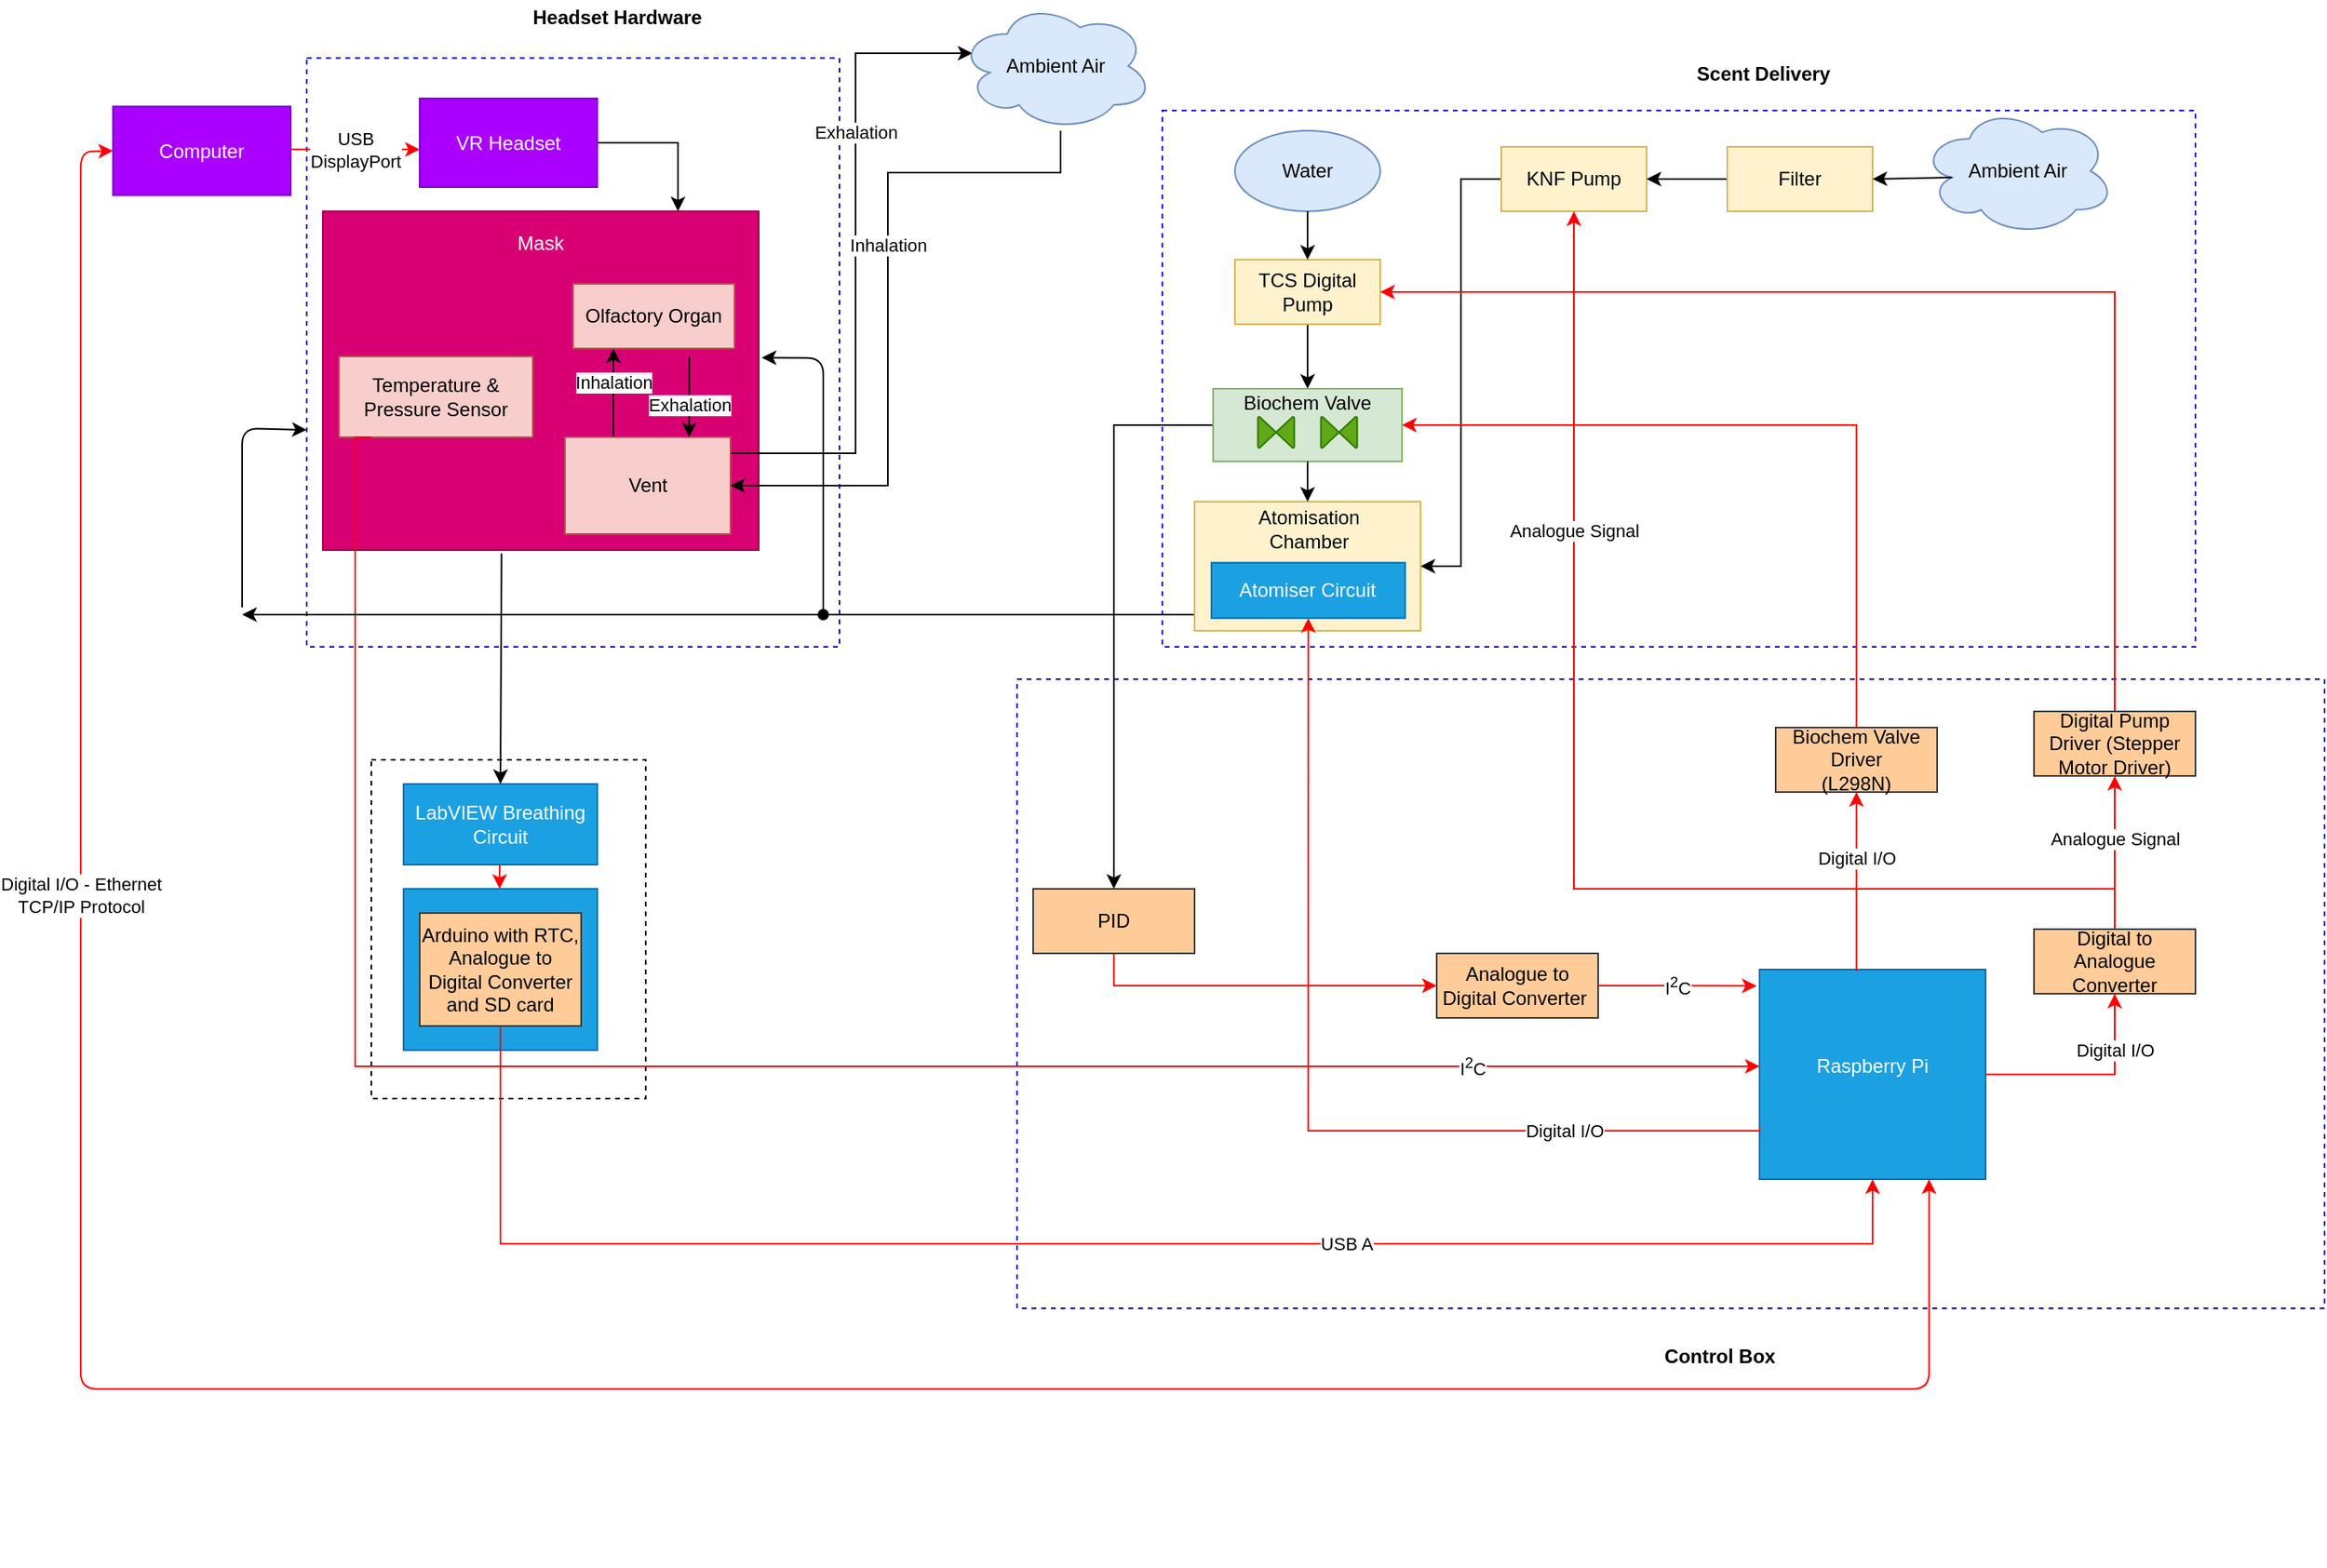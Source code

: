 <mxfile version="13.0.1" type="device"><diagram id="UDE54Ki5REJm1dj2dCYk" name="Page-1"><mxGraphModel dx="1117" dy="554" grid="1" gridSize="10" guides="1" tooltips="1" connect="1" arrows="1" fold="1" page="1" pageScale="1" pageWidth="1654" pageHeight="1169" math="0" shadow="0"><root><mxCell id="0"/><mxCell id="1" parent="0"/><mxCell id="29WfIXSyn25FQRZY68RS-28" value="" style="rounded=0;whiteSpace=wrap;html=1;dashed=1;fillColor=none;strokeColor=#0000CC;" vertex="1" parent="1"><mxGeometry x="820" y="77.5" width="640" height="332.5" as="geometry"/></mxCell><mxCell id="KsjUvWZrZ6NFEE4TNXLc-52" value="" style="rounded=0;whiteSpace=wrap;html=1;dashed=1;fillColor=none;strokeColor=#0000CC;" parent="1" vertex="1"><mxGeometry x="730" y="430" width="810" height="390" as="geometry"/></mxCell><mxCell id="KsjUvWZrZ6NFEE4TNXLc-16" value="" style="rounded=0;whiteSpace=wrap;html=1;dashed=1;fillColor=none;strokeColor=#0000CC;" parent="1" vertex="1"><mxGeometry x="290" y="45" width="330" height="365" as="geometry"/></mxCell><mxCell id="5q2PD9EDrP_lLmSWRqvr-12" value="" style="rounded=0;whiteSpace=wrap;html=1;dashed=1;fillColor=none;" parent="1" vertex="1"><mxGeometry x="330" y="480" width="170" height="210" as="geometry"/></mxCell><mxCell id="29WfIXSyn25FQRZY68RS-10" value="" style="edgeStyle=orthogonalEdgeStyle;rounded=0;orthogonalLoop=1;jettySize=auto;html=1;entryX=1;entryY=0.5;entryDx=0;entryDy=0;" edge="1" parent="1" source="lvZ3yqOvPhswtfRdHpcg-1" target="lvZ3yqOvPhswtfRdHpcg-16"><mxGeometry relative="1" as="geometry"><Array as="points"/></mxGeometry></mxCell><mxCell id="lvZ3yqOvPhswtfRdHpcg-1" value="KNF Pump" style="rounded=0;whiteSpace=wrap;html=1;fillColor=#fff2cc;strokeColor=#d6b656;" parent="1" vertex="1"><mxGeometry x="1030" y="100" width="90" height="40" as="geometry"/></mxCell><mxCell id="29WfIXSyn25FQRZY68RS-25" value="" style="edgeStyle=orthogonalEdgeStyle;rounded=0;orthogonalLoop=1;jettySize=auto;html=1;strokeColor=#000000;" edge="1" parent="1" source="lvZ3yqOvPhswtfRdHpcg-3" target="lvZ3yqOvPhswtfRdHpcg-1"><mxGeometry relative="1" as="geometry"/></mxCell><mxCell id="lvZ3yqOvPhswtfRdHpcg-3" value="Filter" style="rounded=0;whiteSpace=wrap;html=1;fillColor=#fff2cc;strokeColor=#d6b656;" parent="1" vertex="1"><mxGeometry x="1170" y="100" width="90" height="40" as="geometry"/></mxCell><mxCell id="lvZ3yqOvPhswtfRdHpcg-9" value="Ambient Air" style="ellipse;shape=cloud;whiteSpace=wrap;html=1;fillColor=#dae8fc;strokeColor=#6c8ebf;" parent="1" vertex="1"><mxGeometry x="1290" y="75" width="120" height="80" as="geometry"/></mxCell><mxCell id="lvZ3yqOvPhswtfRdHpcg-24" value="Water" style="ellipse;whiteSpace=wrap;html=1;fillColor=#dae8fc;strokeColor=#6c8ebf;" parent="1" vertex="1"><mxGeometry x="865" y="90" width="90" height="50" as="geometry"/></mxCell><mxCell id="5q2PD9EDrP_lLmSWRqvr-20" value="" style="edgeStyle=orthogonalEdgeStyle;rounded=0;orthogonalLoop=1;jettySize=auto;html=1;" parent="1" source="lvZ3yqOvPhswtfRdHpcg-25" edge="1"><mxGeometry relative="1" as="geometry"><mxPoint x="910" y="250" as="targetPoint"/></mxGeometry></mxCell><mxCell id="lvZ3yqOvPhswtfRdHpcg-25" value="TCS Digital Pump" style="rounded=0;whiteSpace=wrap;html=1;fillColor=#fff2cc;strokeColor=#d6b656;" parent="1" vertex="1"><mxGeometry x="865.0" y="170" width="90" height="40" as="geometry"/></mxCell><mxCell id="lvZ3yqOvPhswtfRdHpcg-37" value="" style="rounded=0;whiteSpace=wrap;html=1;fillColor=#d80073;strokeColor=#A50040;fontColor=#ffffff;" parent="1" vertex="1"><mxGeometry x="300" y="140" width="270" height="210" as="geometry"/></mxCell><mxCell id="Wac7LlyxXnNeXUjNrTSV-12" value="Inhalation" style="edgeStyle=orthogonalEdgeStyle;rounded=0;orthogonalLoop=1;jettySize=auto;html=1;" parent="1" source="Wac7LlyxXnNeXUjNrTSV-2" target="KsjUvWZrZ6NFEE4TNXLc-12" edge="1"><mxGeometry x="0.6" y="-10" relative="1" as="geometry"><Array as="points"><mxPoint x="480" y="240"/><mxPoint x="480" y="240"/></Array><mxPoint x="-10" y="10" as="offset"/></mxGeometry></mxCell><mxCell id="KsjUvWZrZ6NFEE4TNXLc-12" value="Olfactory Organ" style="rounded=0;whiteSpace=wrap;html=1;fillColor=#f8cecc;strokeColor=#b85450;" parent="1" vertex="1"><mxGeometry x="455" y="185" width="100" height="40" as="geometry"/></mxCell><mxCell id="lvZ3yqOvPhswtfRdHpcg-40" value="Temperature &amp;amp; Pressure Sensor" style="rounded=0;whiteSpace=wrap;html=1;fillColor=#f8cecc;strokeColor=#b85450;" parent="1" vertex="1"><mxGeometry x="310" y="230" width="120" height="50" as="geometry"/></mxCell><mxCell id="lvZ3yqOvPhswtfRdHpcg-63" value="" style="group" parent="1" vertex="1" connectable="0"><mxGeometry x="1190" y="610" width="205" height="370" as="geometry"/></mxCell><mxCell id="lvZ3yqOvPhswtfRdHpcg-57" value="" style="rounded=0;whiteSpace=wrap;html=1;fillColor=#1ba1e2;strokeColor=#006EAF;fontColor=#ffffff;" parent="lvZ3yqOvPhswtfRdHpcg-63" vertex="1"><mxGeometry width="140" height="130" as="geometry"/></mxCell><mxCell id="lvZ3yqOvPhswtfRdHpcg-60" value="&lt;font color=&quot;#ffffff&quot;&gt;Raspberry Pi&lt;/font&gt;" style="text;html=1;strokeColor=none;fillColor=none;align=center;verticalAlign=middle;whiteSpace=wrap;rounded=0;fontColor=#000000;" parent="lvZ3yqOvPhswtfRdHpcg-63" vertex="1"><mxGeometry x="20" y="50" width="100" height="20" as="geometry"/></mxCell><mxCell id="5q2PD9EDrP_lLmSWRqvr-75" value="Analogue to Digital Converter&amp;nbsp;" style="rounded=0;whiteSpace=wrap;html=1;fillColor=#ffcc99;strokeColor=#36393d;" parent="lvZ3yqOvPhswtfRdHpcg-63" vertex="1"><mxGeometry x="-200" y="-10" width="100" height="40" as="geometry"/></mxCell><mxCell id="5q2PD9EDrP_lLmSWRqvr-83" value="I&lt;sup&gt;2&lt;/sup&gt;C" style="edgeStyle=orthogonalEdgeStyle;rounded=0;orthogonalLoop=1;jettySize=auto;html=1;strokeColor=#FF0000;entryX=-0.013;entryY=0.078;entryDx=0;entryDy=0;entryPerimeter=0;exitX=1;exitY=0.5;exitDx=0;exitDy=0;" parent="lvZ3yqOvPhswtfRdHpcg-63" source="5q2PD9EDrP_lLmSWRqvr-75" target="lvZ3yqOvPhswtfRdHpcg-57" edge="1"><mxGeometry relative="1" as="geometry"><mxPoint x="-130" y="10" as="targetPoint"/><Array as="points"><mxPoint x="-90" y="10"/><mxPoint x="-90" y="10"/></Array><mxPoint as="offset"/></mxGeometry></mxCell><mxCell id="5q2PD9EDrP_lLmSWRqvr-6" value="Breathing Circuit" style="text;html=1;strokeColor=none;fillColor=none;align=center;verticalAlign=middle;whiteSpace=wrap;rounded=0;fontColor=#FFFFFF;" parent="1" vertex="1"><mxGeometry x="350" y="580" width="110" height="20" as="geometry"/></mxCell><mxCell id="uaSbSQkmHxQ9lY7O9T3P-45" value="Text" style="text;html=1;align=center;verticalAlign=middle;resizable=0;points=[];autosize=1;fontColor=#FFFFFF;" parent="1" vertex="1"><mxGeometry x="654" y="734" width="40" height="20" as="geometry"/></mxCell><mxCell id="5q2PD9EDrP_lLmSWRqvr-8" value="" style="edgeStyle=orthogonalEdgeStyle;rounded=0;orthogonalLoop=1;jettySize=auto;html=1;strokeColor=#FF0000;" parent="1" edge="1"><mxGeometry relative="1" as="geometry"><mxPoint x="409.5" y="530" as="sourcePoint"/><mxPoint x="409.5" y="560" as="targetPoint"/></mxGeometry></mxCell><mxCell id="5q2PD9EDrP_lLmSWRqvr-5" value="LabVIEW Breathing Circuit" style="rounded=0;whiteSpace=wrap;html=1;fillColor=#1ba1e2;strokeColor=#006EAF;fontColor=#ffffff;" parent="1" vertex="1"><mxGeometry x="350" y="495" width="120" height="50" as="geometry"/></mxCell><mxCell id="5q2PD9EDrP_lLmSWRqvr-9" value="" style="rounded=0;whiteSpace=wrap;html=1;fillColor=#1ba1e2;strokeColor=#006EAF;fontColor=#ffffff;" parent="1" vertex="1"><mxGeometry x="350" y="560" width="120" height="100" as="geometry"/></mxCell><mxCell id="5q2PD9EDrP_lLmSWRqvr-49" value="USB A" style="edgeStyle=orthogonalEdgeStyle;rounded=0;orthogonalLoop=1;jettySize=auto;html=1;entryX=0.5;entryY=1;entryDx=0;entryDy=0;strokeColor=#FF0000;" parent="1" source="5q2PD9EDrP_lLmSWRqvr-1" target="lvZ3yqOvPhswtfRdHpcg-57" edge="1"><mxGeometry x="0.286" relative="1" as="geometry"><mxPoint x="540" y="690" as="targetPoint"/><Array as="points"><mxPoint x="410" y="780"/><mxPoint x="1260" y="780"/></Array><mxPoint as="offset"/></mxGeometry></mxCell><mxCell id="5q2PD9EDrP_lLmSWRqvr-1" value="Arduino with RTC, Analogue to Digital Converter and SD card" style="rounded=0;whiteSpace=wrap;html=1;fillColor=#ffcc99;strokeColor=#36393d;" parent="1" vertex="1"><mxGeometry x="360" y="575" width="100" height="70" as="geometry"/></mxCell><mxCell id="29WfIXSyn25FQRZY68RS-12" value="" style="edgeStyle=orthogonalEdgeStyle;rounded=0;orthogonalLoop=1;jettySize=auto;html=1;entryX=1;entryY=0.5;entryDx=0;entryDy=0;strokeColor=#FF0000;" edge="1" parent="1" source="5q2PD9EDrP_lLmSWRqvr-14" target="lvZ3yqOvPhswtfRdHpcg-48"><mxGeometry relative="1" as="geometry"><mxPoint x="1130" y="280" as="targetPoint"/><Array as="points"><mxPoint x="1250" y="273"/></Array></mxGeometry></mxCell><mxCell id="5q2PD9EDrP_lLmSWRqvr-14" value="Biochem Valve Driver &lt;br&gt;(L298N)" style="rounded=0;whiteSpace=wrap;html=1;fillColor=#ffcc99;strokeColor=#36393d;" parent="1" vertex="1"><mxGeometry x="1200" y="460" width="100" height="40" as="geometry"/></mxCell><mxCell id="5q2PD9EDrP_lLmSWRqvr-64" style="edgeStyle=orthogonalEdgeStyle;rounded=0;orthogonalLoop=1;jettySize=auto;html=1;exitX=0.5;exitY=0;exitDx=0;exitDy=0;strokeColor=#FF0000;entryX=1;entryY=0.5;entryDx=0;entryDy=0;" parent="1" source="5q2PD9EDrP_lLmSWRqvr-32" target="lvZ3yqOvPhswtfRdHpcg-25" edge="1"><mxGeometry relative="1" as="geometry"><mxPoint x="1010" y="306" as="targetPoint"/><Array as="points"><mxPoint x="1410" y="190"/></Array></mxGeometry></mxCell><mxCell id="5q2PD9EDrP_lLmSWRqvr-32" value="Digital Pump Driver (Stepper Motor Driver)" style="rounded=0;whiteSpace=wrap;html=1;fillColor=#ffcc99;strokeColor=#36393d;" parent="1" vertex="1"><mxGeometry x="1360" y="450" width="100" height="40" as="geometry"/></mxCell><mxCell id="5q2PD9EDrP_lLmSWRqvr-40" value="I&lt;sup&gt;2&lt;/sup&gt;C&lt;sup&gt;&lt;br&gt;&lt;/sup&gt;" style="edgeStyle=orthogonalEdgeStyle;rounded=0;orthogonalLoop=1;jettySize=auto;html=1;strokeColor=#FF0000;" parent="1" target="lvZ3yqOvPhswtfRdHpcg-57" edge="1"><mxGeometry x="0.72" relative="1" as="geometry"><mxPoint x="420" y="420" as="targetPoint"/><Array as="points"><mxPoint x="320" y="280"/><mxPoint x="320" y="670"/></Array><mxPoint as="offset"/><mxPoint x="330" y="280" as="sourcePoint"/></mxGeometry></mxCell><mxCell id="29WfIXSyn25FQRZY68RS-14" value="" style="edgeStyle=orthogonalEdgeStyle;rounded=0;orthogonalLoop=1;jettySize=auto;html=1;strokeColor=#FF0000;entryX=0.5;entryY=1;entryDx=0;entryDy=0;" edge="1" parent="1" source="5q2PD9EDrP_lLmSWRqvr-51" target="5q2PD9EDrP_lLmSWRqvr-32"><mxGeometry relative="1" as="geometry"><mxPoint x="1420" y="410" as="targetPoint"/></mxGeometry></mxCell><mxCell id="29WfIXSyn25FQRZY68RS-16" value="Analogue Signal" style="edgeLabel;html=1;align=center;verticalAlign=middle;resizable=0;points=[];" vertex="1" connectable="0" parent="29WfIXSyn25FQRZY68RS-14"><mxGeometry x="-0.211" y="1" relative="1" as="geometry"><mxPoint x="1" y="-18.33" as="offset"/></mxGeometry></mxCell><mxCell id="29WfIXSyn25FQRZY68RS-41" value="Analogue Signal" style="edgeStyle=orthogonalEdgeStyle;rounded=0;orthogonalLoop=1;jettySize=auto;html=1;strokeColor=#FF0000;entryX=0.5;entryY=1;entryDx=0;entryDy=0;exitX=0.5;exitY=0;exitDx=0;exitDy=0;" edge="1" parent="1" source="5q2PD9EDrP_lLmSWRqvr-51" target="lvZ3yqOvPhswtfRdHpcg-1"><mxGeometry x="0.494" relative="1" as="geometry"><mxPoint x="1280" y="605" as="targetPoint"/><Array as="points"><mxPoint x="1410" y="560"/><mxPoint x="1075" y="560"/></Array><mxPoint as="offset"/></mxGeometry></mxCell><mxCell id="5q2PD9EDrP_lLmSWRqvr-51" value="Digital to Analogue Converter" style="rounded=0;whiteSpace=wrap;html=1;fillColor=#ffcc99;strokeColor=#36393d;" parent="1" vertex="1"><mxGeometry x="1360" y="585" width="100" height="40" as="geometry"/></mxCell><mxCell id="5q2PD9EDrP_lLmSWRqvr-74" value="Digital I/O - Ethernet&lt;br&gt;TCP/IP Protocol" style="endArrow=classic;startArrow=classic;html=1;entryX=0.75;entryY=1;entryDx=0;entryDy=0;strokeColor=#FF0000;exitX=0;exitY=0.5;exitDx=0;exitDy=0;" parent="1" source="5q2PD9EDrP_lLmSWRqvr-93" target="lvZ3yqOvPhswtfRdHpcg-57" edge="1"><mxGeometry x="-0.533" width="50" height="50" relative="1" as="geometry"><mxPoint x="130" y="933" as="sourcePoint"/><mxPoint x="330" y="980" as="targetPoint"/><Array as="points"><mxPoint x="150" y="103"/><mxPoint x="150" y="140"/><mxPoint x="150" y="500"/><mxPoint x="150" y="870"/><mxPoint x="170" y="870"/><mxPoint x="930" y="870"/><mxPoint x="1110" y="870"/><mxPoint x="1295" y="870"/></Array><mxPoint as="offset"/></mxGeometry></mxCell><mxCell id="KsjUvWZrZ6NFEE4TNXLc-9" value="&lt;font color=&quot;#000000&quot;&gt;USB&lt;br&gt;DisplayPort&lt;br&gt;&lt;/font&gt;" style="edgeStyle=orthogonalEdgeStyle;rounded=0;orthogonalLoop=1;jettySize=auto;html=1;fontColor=#FFFFFF;strokeColor=#FF0000;" parent="1" edge="1"><mxGeometry relative="1" as="geometry"><mxPoint x="280" y="101.67" as="sourcePoint"/><mxPoint x="360" y="101.67" as="targetPoint"/></mxGeometry></mxCell><mxCell id="oSIwFM_ci7ArBrfj5awv-4" value="" style="edgeStyle=orthogonalEdgeStyle;rounded=0;orthogonalLoop=1;jettySize=auto;html=1;" parent="1" source="5q2PD9EDrP_lLmSWRqvr-92" target="lvZ3yqOvPhswtfRdHpcg-37" edge="1"><mxGeometry relative="1" as="geometry"><mxPoint x="550" y="97.5" as="targetPoint"/><Array as="points"><mxPoint x="520" y="98"/></Array></mxGeometry></mxCell><mxCell id="5q2PD9EDrP_lLmSWRqvr-92" value="VR Headset" style="rounded=0;whiteSpace=wrap;html=1;fillColor=#aa00ff;strokeColor=#7700CC;fontColor=#ffffff;" parent="1" vertex="1"><mxGeometry x="360" y="70" width="110" height="55" as="geometry"/></mxCell><mxCell id="5q2PD9EDrP_lLmSWRqvr-93" value="Computer" style="rounded=0;whiteSpace=wrap;html=1;fillColor=#aa00ff;strokeColor=#7700CC;fontColor=#ffffff;" parent="1" vertex="1"><mxGeometry x="170" y="75" width="110" height="55" as="geometry"/></mxCell><mxCell id="KsjUvWZrZ6NFEE4TNXLc-7" value="Mask" style="text;html=1;strokeColor=none;fillColor=none;align=center;verticalAlign=middle;whiteSpace=wrap;rounded=0;fontColor=#FFFFFF;" parent="1" vertex="1"><mxGeometry x="415" y="150" width="40" height="20" as="geometry"/></mxCell><mxCell id="KsjUvWZrZ6NFEE4TNXLc-31" value="" style="endArrow=classic;html=1;strokeColor=#000000;fontColor=#000000;exitX=0.5;exitY=1;exitDx=0;exitDy=0;entryX=0.5;entryY=0;entryDx=0;entryDy=0;" parent="1" source="lvZ3yqOvPhswtfRdHpcg-24" target="lvZ3yqOvPhswtfRdHpcg-25" edge="1"><mxGeometry width="50" height="50" relative="1" as="geometry"><mxPoint x="840" y="990" as="sourcePoint"/><mxPoint x="890" y="940" as="targetPoint"/></mxGeometry></mxCell><mxCell id="KsjUvWZrZ6NFEE4TNXLc-32" value="Headset Hardware" style="text;html=1;strokeColor=none;fillColor=none;align=center;verticalAlign=middle;whiteSpace=wrap;rounded=0;dashed=1;fontColor=#000000;fontStyle=1" parent="1" vertex="1"><mxGeometry x="410" y="10" width="145" height="20" as="geometry"/></mxCell><mxCell id="KsjUvWZrZ6NFEE4TNXLc-53" value="Scent Delivery" style="text;html=1;strokeColor=none;fillColor=none;align=center;verticalAlign=middle;whiteSpace=wrap;rounded=0;dashed=1;fontColor=#000000;fontStyle=1" parent="1" vertex="1"><mxGeometry x="1120" y="45" width="145" height="20" as="geometry"/></mxCell><mxCell id="KsjUvWZrZ6NFEE4TNXLc-54" value="Control Box" style="text;html=1;strokeColor=none;fillColor=none;align=center;verticalAlign=middle;whiteSpace=wrap;rounded=0;dashed=1;fontColor=#000000;fontStyle=1" parent="1" vertex="1"><mxGeometry x="1092.5" y="840" width="145" height="20" as="geometry"/></mxCell><mxCell id="I-spspIl3WtS-gLcuEKm-7" value="" style="edgeStyle=orthogonalEdgeStyle;rounded=0;orthogonalLoop=1;jettySize=auto;html=1;entryX=0;entryY=0.5;entryDx=0;entryDy=0;strokeColor=#FF0000;" parent="1" source="I-spspIl3WtS-gLcuEKm-1" target="5q2PD9EDrP_lLmSWRqvr-75" edge="1"><mxGeometry relative="1" as="geometry"><mxPoint x="530" y="580" as="targetPoint"/><Array as="points"><mxPoint x="790" y="620"/></Array></mxGeometry></mxCell><mxCell id="I-spspIl3WtS-gLcuEKm-1" value="PID" style="rounded=0;whiteSpace=wrap;html=1;fillColor=#ffcc99;strokeColor=#36393d;" parent="1" vertex="1"><mxGeometry x="740" y="560" width="100" height="40" as="geometry"/></mxCell><mxCell id="I-spspIl3WtS-gLcuEKm-5" value="" style="edgeStyle=orthogonalEdgeStyle;rounded=0;orthogonalLoop=1;jettySize=auto;html=1;entryX=0.5;entryY=0;entryDx=0;entryDy=0;exitX=0;exitY=0.5;exitDx=0;exitDy=0;" parent="1" source="lvZ3yqOvPhswtfRdHpcg-48" target="I-spspIl3WtS-gLcuEKm-1" edge="1"><mxGeometry relative="1" as="geometry"><mxPoint x="602.5" y="422.5" as="targetPoint"/><Array as="points"><mxPoint x="790" y="272"/><mxPoint x="790" y="560"/></Array><mxPoint x="790" y="270" as="sourcePoint"/></mxGeometry></mxCell><mxCell id="I-spspIl3WtS-gLcuEKm-11" value="" style="endArrow=classic;html=1;fontColor=#000000;strokeColor=#000000;startArrow=none;startFill=0;" parent="1" edge="1"><mxGeometry width="50" height="50" relative="1" as="geometry"><mxPoint x="250" y="385.5" as="sourcePoint"/><mxPoint x="290" y="275.5" as="targetPoint"/><Array as="points"><mxPoint x="250" y="335.5"/><mxPoint x="250" y="274.5"/></Array></mxGeometry></mxCell><mxCell id="Wac7LlyxXnNeXUjNrTSV-6" value="Exhalation" style="edgeStyle=orthogonalEdgeStyle;rounded=0;orthogonalLoop=1;jettySize=auto;html=1;entryX=0.07;entryY=0.4;entryDx=0;entryDy=0;entryPerimeter=0;" parent="1" source="Wac7LlyxXnNeXUjNrTSV-2" target="Wac7LlyxXnNeXUjNrTSV-3" edge="1"><mxGeometry x="0.395" relative="1" as="geometry"><Array as="points"><mxPoint x="630" y="290"/><mxPoint x="630" y="42"/></Array><mxPoint y="1" as="offset"/></mxGeometry></mxCell><mxCell id="Wac7LlyxXnNeXUjNrTSV-2" value="Vent" style="rounded=0;whiteSpace=wrap;html=1;fillColor=#f8cecc;strokeColor=#b85450;" parent="1" vertex="1"><mxGeometry x="450" y="280" width="102.5" height="60" as="geometry"/></mxCell><mxCell id="Wac7LlyxXnNeXUjNrTSV-3" value="Ambient Air" style="ellipse;shape=cloud;whiteSpace=wrap;html=1;fillColor=#dae8fc;strokeColor=#6c8ebf;" parent="1" vertex="1"><mxGeometry x="694" y="10" width="120" height="80" as="geometry"/></mxCell><mxCell id="Wac7LlyxXnNeXUjNrTSV-8" value="Inhalation" style="edgeStyle=orthogonalEdgeStyle;rounded=0;orthogonalLoop=1;jettySize=auto;html=1;entryX=1;entryY=0.5;entryDx=0;entryDy=0;" parent="1" target="Wac7LlyxXnNeXUjNrTSV-2" edge="1"><mxGeometry x="-0.166" relative="1" as="geometry"><mxPoint x="757" y="90" as="sourcePoint"/><mxPoint x="622.5" y="230" as="targetPoint"/><Array as="points"><mxPoint x="757" y="116"/><mxPoint x="650" y="116"/><mxPoint x="650" y="310"/></Array><mxPoint y="1" as="offset"/></mxGeometry></mxCell><mxCell id="Wac7LlyxXnNeXUjNrTSV-13" value="Exhalation" style="edgeStyle=orthogonalEdgeStyle;rounded=0;orthogonalLoop=1;jettySize=auto;html=1;entryX=0.75;entryY=0;entryDx=0;entryDy=0;" parent="1" target="Wac7LlyxXnNeXUjNrTSV-2" edge="1"><mxGeometry x="0.2" relative="1" as="geometry"><mxPoint x="527" y="230" as="sourcePoint"/><mxPoint x="511.286" y="290" as="targetPoint"/><Array as="points"><mxPoint x="527" y="230"/></Array><mxPoint as="offset"/></mxGeometry></mxCell><mxCell id="lvZ3yqOvPhswtfRdHpcg-89" value="" style="endArrow=classic;html=1;fontColor=#000000;strokeColor=#000000;startArrow=oval;startFill=1;entryX=1.007;entryY=0.432;entryDx=0;entryDy=0;entryPerimeter=0;" parent="1" target="lvZ3yqOvPhswtfRdHpcg-37" edge="1"><mxGeometry width="50" height="50" relative="1" as="geometry"><mxPoint x="610" y="390" as="sourcePoint"/><mxPoint x="610" y="269" as="targetPoint"/><Array as="points"><mxPoint x="610" y="330"/><mxPoint x="610" y="231"/></Array></mxGeometry></mxCell><mxCell id="29WfIXSyn25FQRZY68RS-27" value="" style="edgeStyle=orthogonalEdgeStyle;rounded=0;orthogonalLoop=1;jettySize=auto;html=1;strokeColor=#000000;" edge="1" parent="1" source="lvZ3yqOvPhswtfRdHpcg-16"><mxGeometry relative="1" as="geometry"><mxPoint x="250" y="390" as="targetPoint"/><Array as="points"><mxPoint x="760" y="390"/></Array></mxGeometry></mxCell><mxCell id="lvZ3yqOvPhswtfRdHpcg-16" value="&lt;p style=&quot;line-height: 120%&quot;&gt;&lt;br&gt;&lt;/p&gt;" style="rounded=0;whiteSpace=wrap;html=1;align=center;fillColor=#fff2cc;strokeColor=#d6b656;" parent="1" vertex="1"><mxGeometry x="840" y="320" width="140" height="80" as="geometry"/></mxCell><mxCell id="lvZ3yqOvPhswtfRdHpcg-17" value="Atomisation Chamber" style="text;html=1;strokeColor=none;fillColor=none;align=center;verticalAlign=middle;whiteSpace=wrap;rounded=0;" parent="1" vertex="1"><mxGeometry x="855.58" y="329.998" width="109.72" height="13.75" as="geometry"/></mxCell><mxCell id="lvZ3yqOvPhswtfRdHpcg-50" value="" style="group" parent="1" vertex="1" connectable="0"><mxGeometry x="851.5" y="250" width="117" height="45" as="geometry"/></mxCell><mxCell id="lvZ3yqOvPhswtfRdHpcg-48" value="" style="rounded=0;whiteSpace=wrap;html=1;fillColor=#d5e8d4;strokeColor=#82b366;" parent="lvZ3yqOvPhswtfRdHpcg-50" vertex="1"><mxGeometry width="117" height="45" as="geometry"/></mxCell><mxCell id="lvZ3yqOvPhswtfRdHpcg-49" value="Biochem Valve" style="text;html=1;strokeColor=none;fillColor=none;align=center;verticalAlign=middle;whiteSpace=wrap;rounded=0;" parent="lvZ3yqOvPhswtfRdHpcg-50" vertex="1"><mxGeometry x="14.625" width="87.75" height="18" as="geometry"/></mxCell><mxCell id="lvZ3yqOvPhswtfRdHpcg-46" value="" style="verticalLabelPosition=bottom;verticalAlign=top;html=1;shape=mxgraph.flowchart.collate;rotation=-90;fillColor=#60a917;strokeColor=#2D7600;fontColor=#ffffff;" parent="lvZ3yqOvPhswtfRdHpcg-50" vertex="1"><mxGeometry x="68.25" y="15.75" width="19.5" height="22.5" as="geometry"/></mxCell><mxCell id="lvZ3yqOvPhswtfRdHpcg-45" value="" style="verticalLabelPosition=bottom;verticalAlign=top;html=1;shape=mxgraph.flowchart.collate;rotation=-90;fillColor=#60a917;strokeColor=#2D7600;fontColor=#ffffff;" parent="lvZ3yqOvPhswtfRdHpcg-50" vertex="1"><mxGeometry x="29.25" y="15.75" width="19.5" height="22.5" as="geometry"/></mxCell><mxCell id="lvZ3yqOvPhswtfRdHpcg-21" value="Atomiser Circuit" style="rounded=0;whiteSpace=wrap;html=1;fillColor=#1ba1e2;strokeColor=#006EAF;fontColor=#ffffff;" parent="1" vertex="1"><mxGeometry x="850.44" y="357.815" width="120.0" height="34.375" as="geometry"/></mxCell><mxCell id="KsjUvWZrZ6NFEE4TNXLc-50" value="Digital I/O" style="edgeStyle=orthogonalEdgeStyle;rounded=0;orthogonalLoop=1;jettySize=auto;html=1;strokeColor=#FF0000;fontColor=#000000;entryX=0.5;entryY=1;entryDx=0;entryDy=0;exitX=0;exitY=0.75;exitDx=0;exitDy=0;" parent="1" source="lvZ3yqOvPhswtfRdHpcg-57" target="lvZ3yqOvPhswtfRdHpcg-21" edge="1"><mxGeometry x="-0.586" relative="1" as="geometry"><mxPoint x="870" y="490" as="targetPoint"/><Array as="points"><mxPoint x="910" y="710"/></Array><mxPoint as="offset"/></mxGeometry></mxCell><mxCell id="29WfIXSyn25FQRZY68RS-7" value="" style="edgeStyle=orthogonalEdgeStyle;rounded=0;orthogonalLoop=1;jettySize=auto;html=1;" edge="1" parent="1" source="lvZ3yqOvPhswtfRdHpcg-48"><mxGeometry relative="1" as="geometry"><mxPoint x="910" y="320" as="targetPoint"/></mxGeometry></mxCell><mxCell id="29WfIXSyn25FQRZY68RS-21" value="" style="edgeStyle=orthogonalEdgeStyle;rounded=0;orthogonalLoop=1;jettySize=auto;html=1;strokeColor=#FF0000;entryX=0.5;entryY=1;entryDx=0;entryDy=0;" edge="1" parent="1" source="lvZ3yqOvPhswtfRdHpcg-57" target="5q2PD9EDrP_lLmSWRqvr-51"><mxGeometry relative="1" as="geometry"><mxPoint x="1410" y="675" as="targetPoint"/></mxGeometry></mxCell><mxCell id="29WfIXSyn25FQRZY68RS-22" value="Digital I/O" style="edgeLabel;html=1;align=center;verticalAlign=middle;resizable=0;points=[];" vertex="1" connectable="0" parent="29WfIXSyn25FQRZY68RS-21"><mxGeometry x="0.2" relative="1" as="geometry"><mxPoint x="1.67" y="-15" as="offset"/></mxGeometry></mxCell><mxCell id="29WfIXSyn25FQRZY68RS-32" value="" style="endArrow=classic;html=1;strokeColor=#000000;entryX=0.5;entryY=0;entryDx=0;entryDy=0;exitX=0.41;exitY=1.01;exitDx=0;exitDy=0;exitPerimeter=0;" edge="1" parent="1" source="lvZ3yqOvPhswtfRdHpcg-37" target="5q2PD9EDrP_lLmSWRqvr-5"><mxGeometry width="50" height="50" relative="1" as="geometry"><mxPoint x="630" y="300" as="sourcePoint"/><mxPoint x="680" y="250" as="targetPoint"/></mxGeometry></mxCell><mxCell id="29WfIXSyn25FQRZY68RS-34" value="Digital I/O" style="endArrow=classic;html=1;strokeColor=#FF0000;entryX=0.5;entryY=1;entryDx=0;entryDy=0;" edge="1" parent="1" target="5q2PD9EDrP_lLmSWRqvr-14"><mxGeometry x="0.279" width="50" height="50" relative="1" as="geometry"><mxPoint x="1250" y="611" as="sourcePoint"/><mxPoint x="1180" y="580" as="targetPoint"/><mxPoint y="1" as="offset"/></mxGeometry></mxCell><mxCell id="29WfIXSyn25FQRZY68RS-35" value="" style="endArrow=classic;html=1;strokeColor=#000000;exitX=0.16;exitY=0.55;exitDx=0;exitDy=0;exitPerimeter=0;entryX=1;entryY=0.5;entryDx=0;entryDy=0;" edge="1" parent="1" source="lvZ3yqOvPhswtfRdHpcg-9" target="lvZ3yqOvPhswtfRdHpcg-3"><mxGeometry width="50" height="50" relative="1" as="geometry"><mxPoint x="1130" y="300" as="sourcePoint"/><mxPoint x="1180" y="250" as="targetPoint"/></mxGeometry></mxCell></root></mxGraphModel></diagram></mxfile>